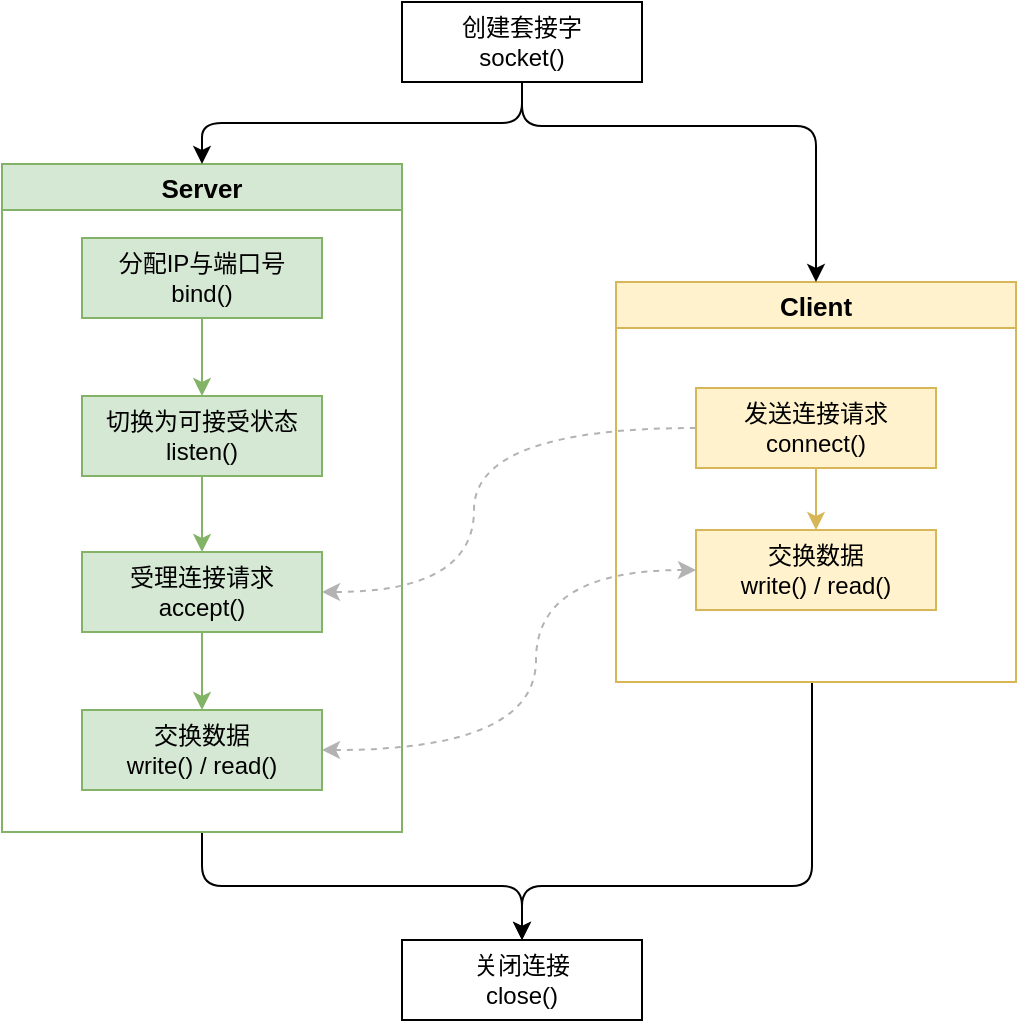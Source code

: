<mxfile version="21.6.8" type="device">
  <diagram name="第 1 页" id="OhGLHNQQwN_pFTgux91R">
    <mxGraphModel dx="1916" dy="837" grid="0" gridSize="10" guides="1" tooltips="1" connect="1" arrows="1" fold="1" page="0" pageScale="1" pageWidth="827" pageHeight="1169" math="1" shadow="0">
      <root>
        <mxCell id="0" />
        <mxCell id="1" parent="0" />
        <mxCell id="U7nJ9NZ2WO3vNBu0O212-37" style="edgeStyle=orthogonalEdgeStyle;orthogonalLoop=1;jettySize=auto;html=1;entryX=0.5;entryY=0;entryDx=0;entryDy=0;rounded=1;" parent="1" source="U7nJ9NZ2WO3vNBu0O212-29" target="U7nJ9NZ2WO3vNBu0O212-26" edge="1">
          <mxGeometry relative="1" as="geometry">
            <Array as="points">
              <mxPoint x="190" y="482" />
              <mxPoint x="45" y="482" />
            </Array>
          </mxGeometry>
        </mxCell>
        <mxCell id="U7nJ9NZ2WO3vNBu0O212-29" value="Client" style="swimlane;fillColor=#fff2cc;strokeColor=#d6b656;fontSize=13;" parent="1" vertex="1">
          <mxGeometry x="92" y="180" width="200" height="200" as="geometry" />
        </mxCell>
        <mxCell id="U7nJ9NZ2WO3vNBu0O212-33" style="edgeStyle=orthogonalEdgeStyle;rounded=0;orthogonalLoop=1;jettySize=auto;html=1;entryX=0.5;entryY=0;entryDx=0;entryDy=0;fillColor=#fff2cc;strokeColor=#d6b656;" parent="U7nJ9NZ2WO3vNBu0O212-29" source="U7nJ9NZ2WO3vNBu0O212-25" target="U7nJ9NZ2WO3vNBu0O212-27" edge="1">
          <mxGeometry relative="1" as="geometry" />
        </mxCell>
        <mxCell id="U7nJ9NZ2WO3vNBu0O212-25" value="发送连接请求&lt;br&gt;connect()" style="rounded=0;whiteSpace=wrap;html=1;fillColor=#fff2cc;strokeColor=#d6b656;" parent="U7nJ9NZ2WO3vNBu0O212-29" vertex="1">
          <mxGeometry x="40" y="53" width="120" height="40" as="geometry" />
        </mxCell>
        <mxCell id="U7nJ9NZ2WO3vNBu0O212-27" value="交换数据&lt;br&gt;write() / read()" style="rounded=0;whiteSpace=wrap;html=1;fillColor=#fff2cc;strokeColor=#d6b656;" parent="U7nJ9NZ2WO3vNBu0O212-29" vertex="1">
          <mxGeometry x="40" y="124" width="120" height="40" as="geometry" />
        </mxCell>
        <mxCell id="U7nJ9NZ2WO3vNBu0O212-36" style="edgeStyle=orthogonalEdgeStyle;orthogonalLoop=1;jettySize=auto;html=1;entryX=0.5;entryY=0;entryDx=0;entryDy=0;exitX=0.5;exitY=1;exitDx=0;exitDy=0;rounded=1;" parent="1" source="U7nJ9NZ2WO3vNBu0O212-28" target="U7nJ9NZ2WO3vNBu0O212-26" edge="1">
          <mxGeometry relative="1" as="geometry" />
        </mxCell>
        <mxCell id="U7nJ9NZ2WO3vNBu0O212-28" value="Server" style="swimlane;fillColor=#d5e8d4;strokeColor=#82b366;fontSize=13;" parent="1" vertex="1">
          <mxGeometry x="-215" y="121" width="200" height="334" as="geometry" />
        </mxCell>
        <mxCell id="U7nJ9NZ2WO3vNBu0O212-30" style="edgeStyle=orthogonalEdgeStyle;rounded=0;orthogonalLoop=1;jettySize=auto;html=1;entryX=0.5;entryY=0;entryDx=0;entryDy=0;fillColor=#d5e8d4;strokeColor=#82b366;" parent="1" source="U7nJ9NZ2WO3vNBu0O212-18" target="U7nJ9NZ2WO3vNBu0O212-20" edge="1">
          <mxGeometry relative="1" as="geometry" />
        </mxCell>
        <mxCell id="U7nJ9NZ2WO3vNBu0O212-18" value="分配IP与端口号&lt;br&gt;bind()" style="rounded=0;whiteSpace=wrap;html=1;fillColor=#d5e8d4;strokeColor=#82b366;" parent="1" vertex="1">
          <mxGeometry x="-175" y="158" width="120" height="40" as="geometry" />
        </mxCell>
        <mxCell id="U7nJ9NZ2WO3vNBu0O212-31" style="edgeStyle=orthogonalEdgeStyle;rounded=0;orthogonalLoop=1;jettySize=auto;html=1;entryX=0.5;entryY=0;entryDx=0;entryDy=0;fillColor=#d5e8d4;strokeColor=#82b366;" parent="1" source="U7nJ9NZ2WO3vNBu0O212-20" target="U7nJ9NZ2WO3vNBu0O212-22" edge="1">
          <mxGeometry relative="1" as="geometry" />
        </mxCell>
        <mxCell id="U7nJ9NZ2WO3vNBu0O212-20" value="切换为可接受状态&lt;br&gt;listen()" style="rounded=0;whiteSpace=wrap;html=1;fillColor=#d5e8d4;strokeColor=#82b366;" parent="1" vertex="1">
          <mxGeometry x="-175" y="237" width="120" height="40" as="geometry" />
        </mxCell>
        <mxCell id="U7nJ9NZ2WO3vNBu0O212-32" style="edgeStyle=orthogonalEdgeStyle;rounded=0;orthogonalLoop=1;jettySize=auto;html=1;entryX=0.5;entryY=0;entryDx=0;entryDy=0;fillColor=#d5e8d4;strokeColor=#82b366;" parent="1" source="U7nJ9NZ2WO3vNBu0O212-22" target="U7nJ9NZ2WO3vNBu0O212-24" edge="1">
          <mxGeometry relative="1" as="geometry" />
        </mxCell>
        <mxCell id="U7nJ9NZ2WO3vNBu0O212-22" value="受理连接请求&lt;br&gt;accept()" style="rounded=0;whiteSpace=wrap;html=1;fillColor=#d5e8d4;strokeColor=#82b366;" parent="1" vertex="1">
          <mxGeometry x="-175" y="315" width="120" height="40" as="geometry" />
        </mxCell>
        <mxCell id="sI95NyAkm8b8Q_cfHfbc-1" style="edgeStyle=orthogonalEdgeStyle;orthogonalLoop=1;jettySize=auto;html=1;entryX=0;entryY=0.5;entryDx=0;entryDy=0;curved=1;dashed=1;strokeColor=#B3B3B3;startArrow=classic;startFill=1;" parent="1" source="U7nJ9NZ2WO3vNBu0O212-24" target="U7nJ9NZ2WO3vNBu0O212-27" edge="1">
          <mxGeometry relative="1" as="geometry">
            <Array as="points">
              <mxPoint x="52" y="414" />
              <mxPoint x="52" y="324" />
            </Array>
          </mxGeometry>
        </mxCell>
        <mxCell id="U7nJ9NZ2WO3vNBu0O212-24" value="交换数据&lt;br&gt;write() / read()" style="rounded=0;whiteSpace=wrap;html=1;fillColor=#d5e8d4;strokeColor=#82b366;" parent="1" vertex="1">
          <mxGeometry x="-175" y="394" width="120" height="40" as="geometry" />
        </mxCell>
        <mxCell id="U7nJ9NZ2WO3vNBu0O212-34" style="edgeStyle=orthogonalEdgeStyle;rounded=1;orthogonalLoop=1;jettySize=auto;html=1;" parent="1" source="U7nJ9NZ2WO3vNBu0O212-2" target="U7nJ9NZ2WO3vNBu0O212-28" edge="1">
          <mxGeometry relative="1" as="geometry" />
        </mxCell>
        <mxCell id="U7nJ9NZ2WO3vNBu0O212-35" style="edgeStyle=orthogonalEdgeStyle;rounded=1;orthogonalLoop=1;jettySize=auto;html=1;" parent="1" source="U7nJ9NZ2WO3vNBu0O212-2" target="U7nJ9NZ2WO3vNBu0O212-29" edge="1">
          <mxGeometry relative="1" as="geometry">
            <Array as="points">
              <mxPoint x="45" y="102" />
              <mxPoint x="192" y="102" />
            </Array>
          </mxGeometry>
        </mxCell>
        <mxCell id="U7nJ9NZ2WO3vNBu0O212-2" value="创建套接字&lt;br&gt;socket()" style="whiteSpace=wrap;html=1;" parent="1" vertex="1">
          <mxGeometry x="-15" y="40" width="120" height="40" as="geometry" />
        </mxCell>
        <mxCell id="U7nJ9NZ2WO3vNBu0O212-26" value="关闭连接&lt;br&gt;close()" style="rounded=0;whiteSpace=wrap;html=1;" parent="1" vertex="1">
          <mxGeometry x="-15" y="509" width="120" height="40" as="geometry" />
        </mxCell>
        <mxCell id="sI95NyAkm8b8Q_cfHfbc-2" style="edgeStyle=orthogonalEdgeStyle;orthogonalLoop=1;jettySize=auto;html=1;entryX=1;entryY=0.5;entryDx=0;entryDy=0;strokeColor=#B3B3B3;curved=1;dashed=1;" parent="1" source="U7nJ9NZ2WO3vNBu0O212-25" target="U7nJ9NZ2WO3vNBu0O212-22" edge="1">
          <mxGeometry relative="1" as="geometry">
            <Array as="points">
              <mxPoint x="21" y="253" />
              <mxPoint x="21" y="335" />
            </Array>
          </mxGeometry>
        </mxCell>
      </root>
    </mxGraphModel>
  </diagram>
</mxfile>

